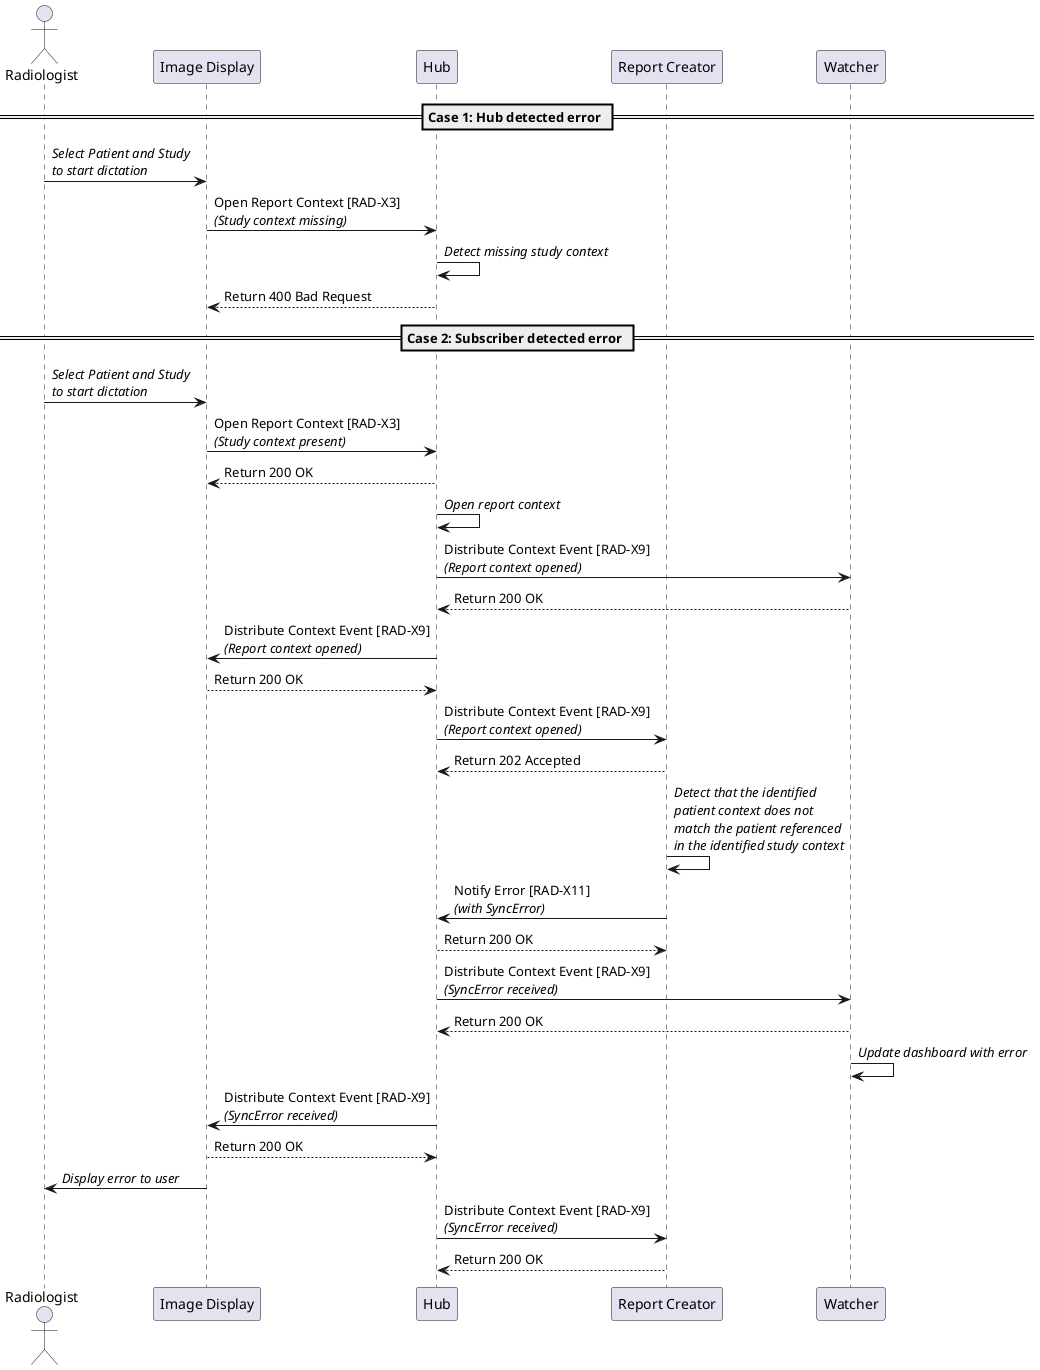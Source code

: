 @startuml

actor Radiologist as User
participant "Image Display" as PACS
participant "Hub" as Hub
participant "Report Creator" as Report
participant "Watcher" as Watcher

== Case 1: Hub detected error ==

User->PACS: //Select Patient and Study//\n//to start dictation//
PACS->Hub: Open Report Context [RAD-X3]\n//(Study context missing)//
Hub->Hub: //Detect missing study context//
Hub-->PACS: Return 400 Bad Request

== Case 2: Subscriber detected error ==

User->PACS: //Select Patient and Study//\n//to start dictation//
PACS->Hub: Open Report Context [RAD-X3]\n//(Study context present)//
Hub-->PACS: Return 200 OK
Hub->Hub: //Open report context//
Hub->Watcher: Distribute Context Event [RAD-X9]\n//(Report context opened)//
Watcher-->Hub: Return 200 OK
Hub->PACS: Distribute Context Event [RAD-X9]\n//(Report context opened)//
PACS-->Hub: Return 200 OK
Hub->Report: Distribute Context Event [RAD-X9]\n//(Report context opened)//
Report-->Hub: Return 202 Accepted
Report->Report: //Detect that the identified//\n//patient context does not//\n//match the patient referenced//\n//in the identified study context//
Report->Hub: Notify Error [RAD-X11]\n//(with SyncError)//
Hub-->Report: Return 200 OK
Hub->Watcher: Distribute Context Event [RAD-X9]\n//(SyncError received)//
Watcher-->Hub: Return 200 OK
Watcher->Watcher: //Update dashboard with error//
Hub->PACS: Distribute Context Event [RAD-X9]\n//(SyncError received)//
PACS-->Hub: Return 200 OK
PACS->User: //Display error to user//
Hub->Report: Distribute Context Event [RAD-X9]\n//(SyncError received)//
Report-->Hub: Return 200 OK

@enduml